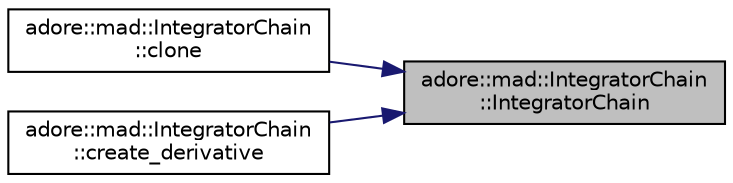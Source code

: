 digraph "adore::mad::IntegratorChain::IntegratorChain"
{
 // LATEX_PDF_SIZE
  edge [fontname="Helvetica",fontsize="10",labelfontname="Helvetica",labelfontsize="10"];
  node [fontname="Helvetica",fontsize="10",shape=record];
  rankdir="RL";
  Node1 [label="adore::mad::IntegratorChain\l::IntegratorChain",height=0.2,width=0.4,color="black", fillcolor="grey75", style="filled", fontcolor="black",tooltip=" "];
  Node1 -> Node2 [dir="back",color="midnightblue",fontsize="10",style="solid",fontname="Helvetica"];
  Node2 [label="adore::mad::IntegratorChain\l::clone",height=0.2,width=0.4,color="black", fillcolor="white", style="filled",URL="$classadore_1_1mad_1_1IntegratorChain.html#ade7ba28d61d316f2b790a1f99b82028c",tooltip=" "];
  Node1 -> Node3 [dir="back",color="midnightblue",fontsize="10",style="solid",fontname="Helvetica"];
  Node3 [label="adore::mad::IntegratorChain\l::create_derivative",height=0.2,width=0.4,color="black", fillcolor="white", style="filled",URL="$classadore_1_1mad_1_1IntegratorChain.html#ab59c690eb9ad6bba4879acf8e8c4937e",tooltip=" "];
}
